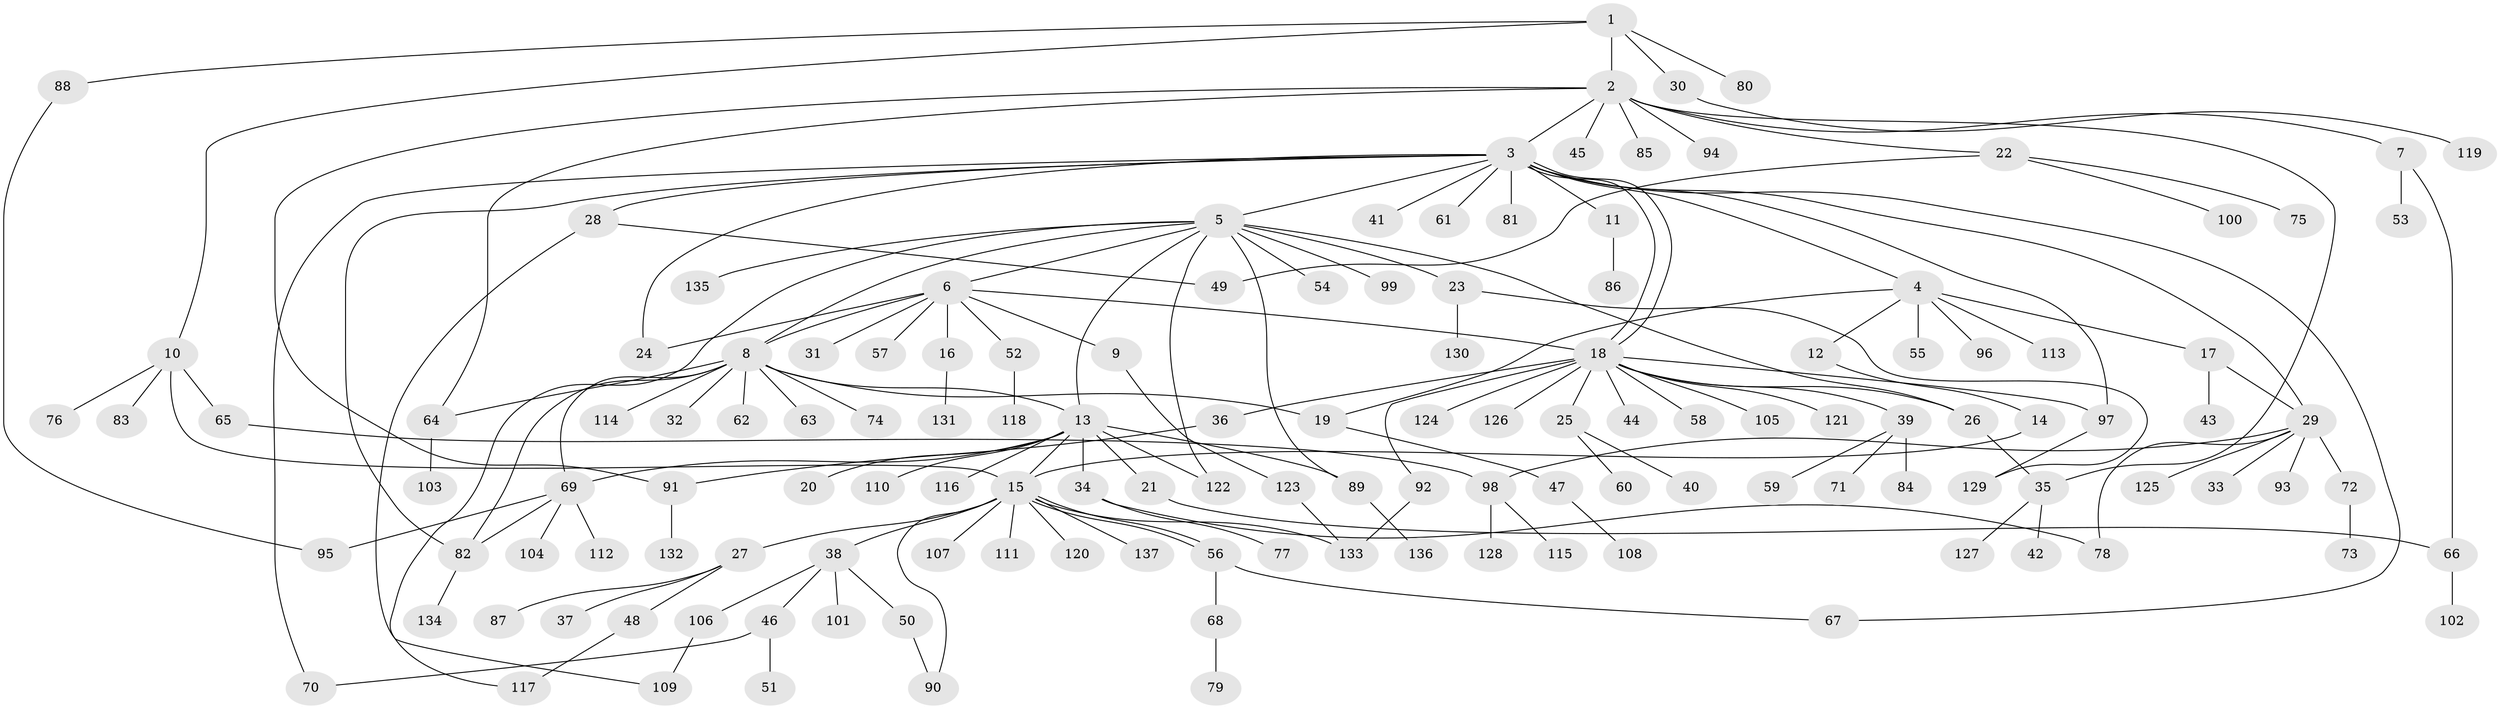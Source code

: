 // Generated by graph-tools (version 1.1) at 2025/35/03/09/25 02:35:29]
// undirected, 137 vertices, 169 edges
graph export_dot {
graph [start="1"]
  node [color=gray90,style=filled];
  1;
  2;
  3;
  4;
  5;
  6;
  7;
  8;
  9;
  10;
  11;
  12;
  13;
  14;
  15;
  16;
  17;
  18;
  19;
  20;
  21;
  22;
  23;
  24;
  25;
  26;
  27;
  28;
  29;
  30;
  31;
  32;
  33;
  34;
  35;
  36;
  37;
  38;
  39;
  40;
  41;
  42;
  43;
  44;
  45;
  46;
  47;
  48;
  49;
  50;
  51;
  52;
  53;
  54;
  55;
  56;
  57;
  58;
  59;
  60;
  61;
  62;
  63;
  64;
  65;
  66;
  67;
  68;
  69;
  70;
  71;
  72;
  73;
  74;
  75;
  76;
  77;
  78;
  79;
  80;
  81;
  82;
  83;
  84;
  85;
  86;
  87;
  88;
  89;
  90;
  91;
  92;
  93;
  94;
  95;
  96;
  97;
  98;
  99;
  100;
  101;
  102;
  103;
  104;
  105;
  106;
  107;
  108;
  109;
  110;
  111;
  112;
  113;
  114;
  115;
  116;
  117;
  118;
  119;
  120;
  121;
  122;
  123;
  124;
  125;
  126;
  127;
  128;
  129;
  130;
  131;
  132;
  133;
  134;
  135;
  136;
  137;
  1 -- 2;
  1 -- 10;
  1 -- 30;
  1 -- 80;
  1 -- 88;
  2 -- 3;
  2 -- 7;
  2 -- 22;
  2 -- 35;
  2 -- 45;
  2 -- 64;
  2 -- 85;
  2 -- 91;
  2 -- 94;
  3 -- 4;
  3 -- 5;
  3 -- 11;
  3 -- 18;
  3 -- 18;
  3 -- 24;
  3 -- 28;
  3 -- 29;
  3 -- 41;
  3 -- 61;
  3 -- 67;
  3 -- 70;
  3 -- 81;
  3 -- 82;
  3 -- 97;
  4 -- 12;
  4 -- 17;
  4 -- 19;
  4 -- 55;
  4 -- 96;
  4 -- 113;
  5 -- 6;
  5 -- 8;
  5 -- 13;
  5 -- 23;
  5 -- 26;
  5 -- 54;
  5 -- 89;
  5 -- 99;
  5 -- 117;
  5 -- 122;
  5 -- 135;
  6 -- 8;
  6 -- 9;
  6 -- 16;
  6 -- 18;
  6 -- 24;
  6 -- 31;
  6 -- 52;
  6 -- 57;
  7 -- 53;
  7 -- 66;
  8 -- 13;
  8 -- 19;
  8 -- 32;
  8 -- 62;
  8 -- 63;
  8 -- 64;
  8 -- 69;
  8 -- 74;
  8 -- 82;
  8 -- 114;
  9 -- 123;
  10 -- 15;
  10 -- 65;
  10 -- 76;
  10 -- 83;
  11 -- 86;
  12 -- 14;
  13 -- 15;
  13 -- 20;
  13 -- 21;
  13 -- 34;
  13 -- 69;
  13 -- 89;
  13 -- 110;
  13 -- 116;
  13 -- 122;
  14 -- 15;
  15 -- 27;
  15 -- 38;
  15 -- 56;
  15 -- 56;
  15 -- 90;
  15 -- 107;
  15 -- 111;
  15 -- 120;
  15 -- 133;
  15 -- 137;
  16 -- 131;
  17 -- 29;
  17 -- 43;
  18 -- 25;
  18 -- 26;
  18 -- 36;
  18 -- 39;
  18 -- 44;
  18 -- 58;
  18 -- 92;
  18 -- 97;
  18 -- 105;
  18 -- 121;
  18 -- 124;
  18 -- 126;
  19 -- 47;
  21 -- 66;
  22 -- 49;
  22 -- 75;
  22 -- 100;
  23 -- 129;
  23 -- 130;
  25 -- 40;
  25 -- 60;
  26 -- 35;
  27 -- 37;
  27 -- 48;
  27 -- 87;
  28 -- 49;
  28 -- 109;
  29 -- 33;
  29 -- 72;
  29 -- 78;
  29 -- 93;
  29 -- 98;
  29 -- 125;
  30 -- 119;
  34 -- 77;
  34 -- 78;
  35 -- 42;
  35 -- 127;
  36 -- 91;
  38 -- 46;
  38 -- 50;
  38 -- 101;
  38 -- 106;
  39 -- 59;
  39 -- 71;
  39 -- 84;
  46 -- 51;
  46 -- 70;
  47 -- 108;
  48 -- 117;
  50 -- 90;
  52 -- 118;
  56 -- 67;
  56 -- 68;
  64 -- 103;
  65 -- 98;
  66 -- 102;
  68 -- 79;
  69 -- 82;
  69 -- 95;
  69 -- 104;
  69 -- 112;
  72 -- 73;
  82 -- 134;
  88 -- 95;
  89 -- 136;
  91 -- 132;
  92 -- 133;
  97 -- 129;
  98 -- 115;
  98 -- 128;
  106 -- 109;
  123 -- 133;
}
